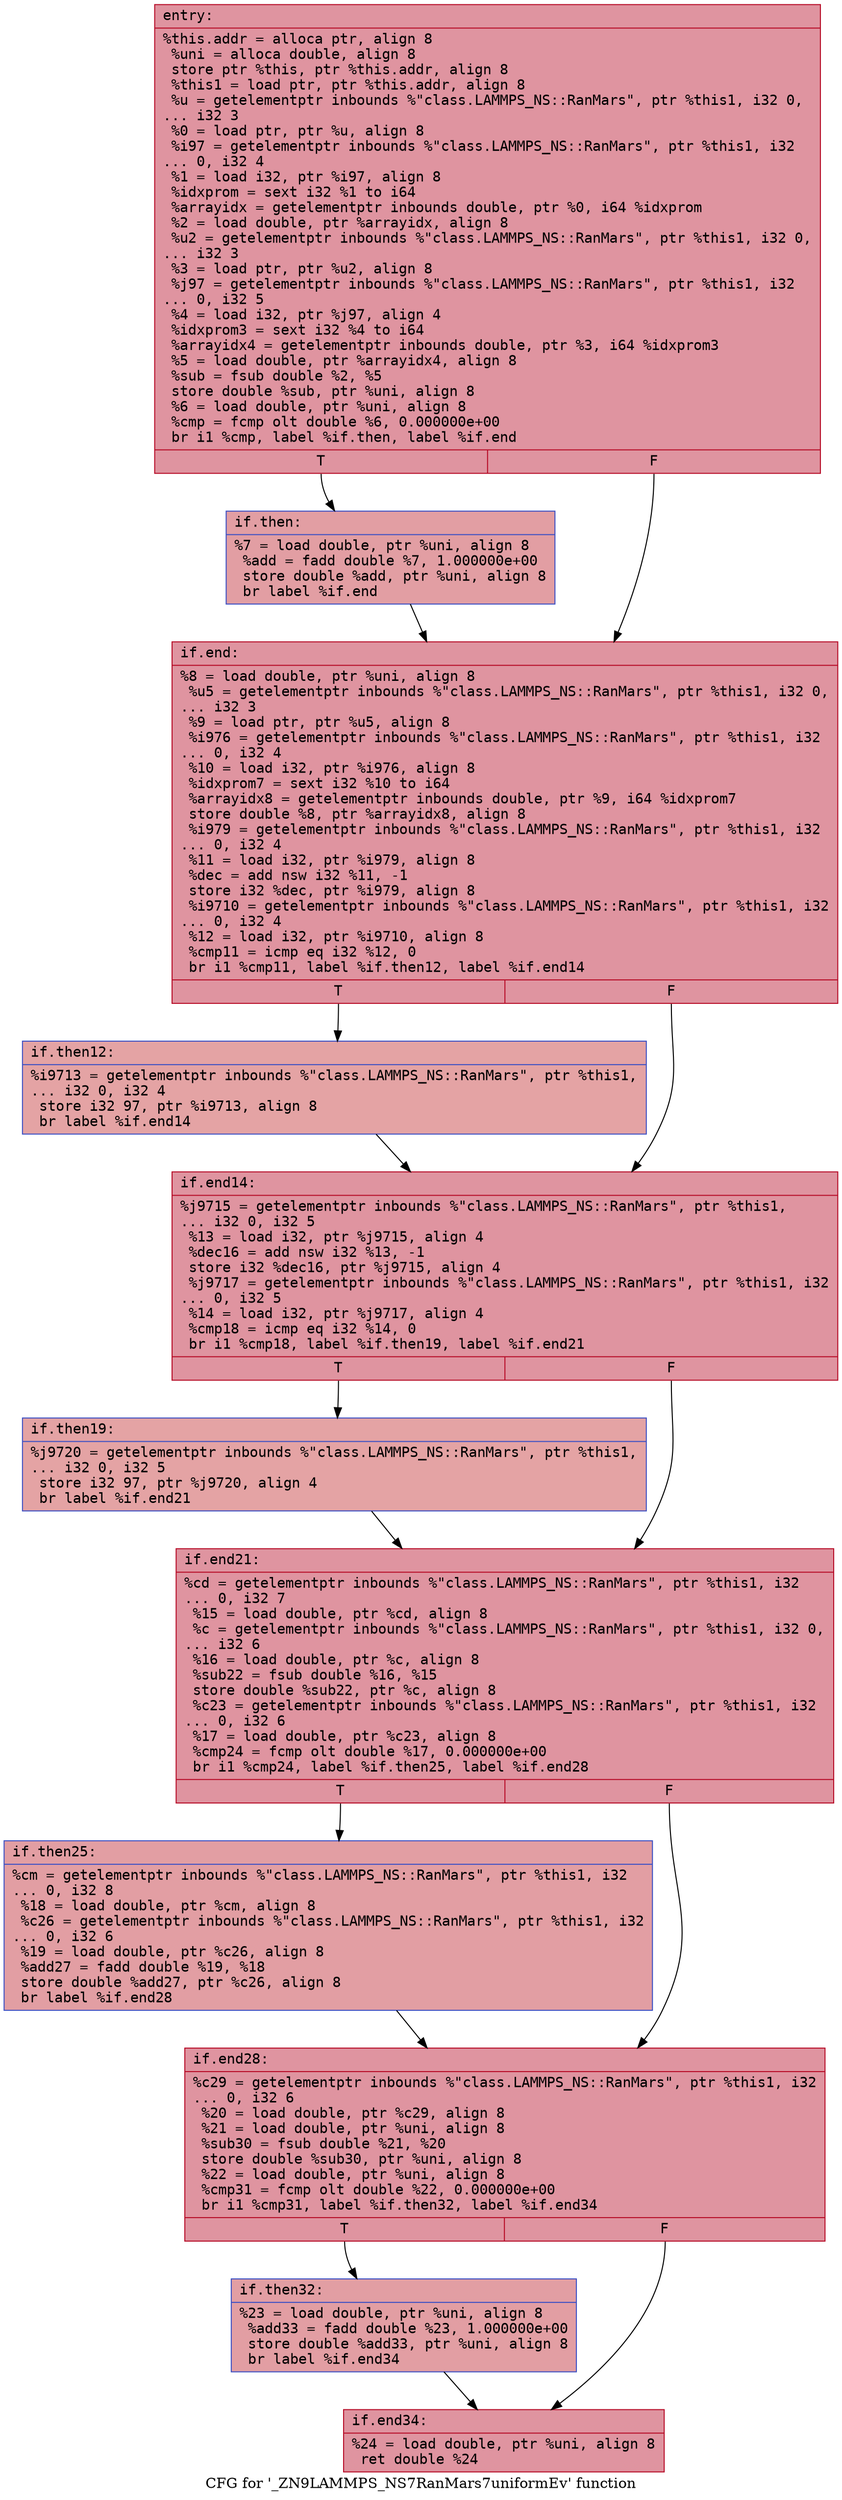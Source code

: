 digraph "CFG for '_ZN9LAMMPS_NS7RanMars7uniformEv' function" {
	label="CFG for '_ZN9LAMMPS_NS7RanMars7uniformEv' function";

	Node0x564edfbe77e0 [shape=record,color="#b70d28ff", style=filled, fillcolor="#b70d2870" fontname="Courier",label="{entry:\l|  %this.addr = alloca ptr, align 8\l  %uni = alloca double, align 8\l  store ptr %this, ptr %this.addr, align 8\l  %this1 = load ptr, ptr %this.addr, align 8\l  %u = getelementptr inbounds %\"class.LAMMPS_NS::RanMars\", ptr %this1, i32 0,\l... i32 3\l  %0 = load ptr, ptr %u, align 8\l  %i97 = getelementptr inbounds %\"class.LAMMPS_NS::RanMars\", ptr %this1, i32\l... 0, i32 4\l  %1 = load i32, ptr %i97, align 8\l  %idxprom = sext i32 %1 to i64\l  %arrayidx = getelementptr inbounds double, ptr %0, i64 %idxprom\l  %2 = load double, ptr %arrayidx, align 8\l  %u2 = getelementptr inbounds %\"class.LAMMPS_NS::RanMars\", ptr %this1, i32 0,\l... i32 3\l  %3 = load ptr, ptr %u2, align 8\l  %j97 = getelementptr inbounds %\"class.LAMMPS_NS::RanMars\", ptr %this1, i32\l... 0, i32 5\l  %4 = load i32, ptr %j97, align 4\l  %idxprom3 = sext i32 %4 to i64\l  %arrayidx4 = getelementptr inbounds double, ptr %3, i64 %idxprom3\l  %5 = load double, ptr %arrayidx4, align 8\l  %sub = fsub double %2, %5\l  store double %sub, ptr %uni, align 8\l  %6 = load double, ptr %uni, align 8\l  %cmp = fcmp olt double %6, 0.000000e+00\l  br i1 %cmp, label %if.then, label %if.end\l|{<s0>T|<s1>F}}"];
	Node0x564edfbe77e0:s0 -> Node0x564edfbe84b0[tooltip="entry -> if.then\nProbability 50.00%" ];
	Node0x564edfbe77e0:s1 -> Node0x564edfbe8520[tooltip="entry -> if.end\nProbability 50.00%" ];
	Node0x564edfbe84b0 [shape=record,color="#3d50c3ff", style=filled, fillcolor="#be242e70" fontname="Courier",label="{if.then:\l|  %7 = load double, ptr %uni, align 8\l  %add = fadd double %7, 1.000000e+00\l  store double %add, ptr %uni, align 8\l  br label %if.end\l}"];
	Node0x564edfbe84b0 -> Node0x564edfbe8520[tooltip="if.then -> if.end\nProbability 100.00%" ];
	Node0x564edfbe8520 [shape=record,color="#b70d28ff", style=filled, fillcolor="#b70d2870" fontname="Courier",label="{if.end:\l|  %8 = load double, ptr %uni, align 8\l  %u5 = getelementptr inbounds %\"class.LAMMPS_NS::RanMars\", ptr %this1, i32 0,\l... i32 3\l  %9 = load ptr, ptr %u5, align 8\l  %i976 = getelementptr inbounds %\"class.LAMMPS_NS::RanMars\", ptr %this1, i32\l... 0, i32 4\l  %10 = load i32, ptr %i976, align 8\l  %idxprom7 = sext i32 %10 to i64\l  %arrayidx8 = getelementptr inbounds double, ptr %9, i64 %idxprom7\l  store double %8, ptr %arrayidx8, align 8\l  %i979 = getelementptr inbounds %\"class.LAMMPS_NS::RanMars\", ptr %this1, i32\l... 0, i32 4\l  %11 = load i32, ptr %i979, align 8\l  %dec = add nsw i32 %11, -1\l  store i32 %dec, ptr %i979, align 8\l  %i9710 = getelementptr inbounds %\"class.LAMMPS_NS::RanMars\", ptr %this1, i32\l... 0, i32 4\l  %12 = load i32, ptr %i9710, align 8\l  %cmp11 = icmp eq i32 %12, 0\l  br i1 %cmp11, label %if.then12, label %if.end14\l|{<s0>T|<s1>F}}"];
	Node0x564edfbe8520:s0 -> Node0x564edfbe9620[tooltip="if.end -> if.then12\nProbability 37.50%" ];
	Node0x564edfbe8520:s1 -> Node0x564edfbe96a0[tooltip="if.end -> if.end14\nProbability 62.50%" ];
	Node0x564edfbe9620 [shape=record,color="#3d50c3ff", style=filled, fillcolor="#c32e3170" fontname="Courier",label="{if.then12:\l|  %i9713 = getelementptr inbounds %\"class.LAMMPS_NS::RanMars\", ptr %this1,\l... i32 0, i32 4\l  store i32 97, ptr %i9713, align 8\l  br label %if.end14\l}"];
	Node0x564edfbe9620 -> Node0x564edfbe96a0[tooltip="if.then12 -> if.end14\nProbability 100.00%" ];
	Node0x564edfbe96a0 [shape=record,color="#b70d28ff", style=filled, fillcolor="#b70d2870" fontname="Courier",label="{if.end14:\l|  %j9715 = getelementptr inbounds %\"class.LAMMPS_NS::RanMars\", ptr %this1,\l... i32 0, i32 5\l  %13 = load i32, ptr %j9715, align 4\l  %dec16 = add nsw i32 %13, -1\l  store i32 %dec16, ptr %j9715, align 4\l  %j9717 = getelementptr inbounds %\"class.LAMMPS_NS::RanMars\", ptr %this1, i32\l... 0, i32 5\l  %14 = load i32, ptr %j9717, align 4\l  %cmp18 = icmp eq i32 %14, 0\l  br i1 %cmp18, label %if.then19, label %if.end21\l|{<s0>T|<s1>F}}"];
	Node0x564edfbe96a0:s0 -> Node0x564edfbe9e80[tooltip="if.end14 -> if.then19\nProbability 37.50%" ];
	Node0x564edfbe96a0:s1 -> Node0x564edfbe9f00[tooltip="if.end14 -> if.end21\nProbability 62.50%" ];
	Node0x564edfbe9e80 [shape=record,color="#3d50c3ff", style=filled, fillcolor="#c32e3170" fontname="Courier",label="{if.then19:\l|  %j9720 = getelementptr inbounds %\"class.LAMMPS_NS::RanMars\", ptr %this1,\l... i32 0, i32 5\l  store i32 97, ptr %j9720, align 4\l  br label %if.end21\l}"];
	Node0x564edfbe9e80 -> Node0x564edfbe9f00[tooltip="if.then19 -> if.end21\nProbability 100.00%" ];
	Node0x564edfbe9f00 [shape=record,color="#b70d28ff", style=filled, fillcolor="#b70d2870" fontname="Courier",label="{if.end21:\l|  %cd = getelementptr inbounds %\"class.LAMMPS_NS::RanMars\", ptr %this1, i32\l... 0, i32 7\l  %15 = load double, ptr %cd, align 8\l  %c = getelementptr inbounds %\"class.LAMMPS_NS::RanMars\", ptr %this1, i32 0,\l... i32 6\l  %16 = load double, ptr %c, align 8\l  %sub22 = fsub double %16, %15\l  store double %sub22, ptr %c, align 8\l  %c23 = getelementptr inbounds %\"class.LAMMPS_NS::RanMars\", ptr %this1, i32\l... 0, i32 6\l  %17 = load double, ptr %c23, align 8\l  %cmp24 = fcmp olt double %17, 0.000000e+00\l  br i1 %cmp24, label %if.then25, label %if.end28\l|{<s0>T|<s1>F}}"];
	Node0x564edfbe9f00:s0 -> Node0x564edfbea840[tooltip="if.end21 -> if.then25\nProbability 50.00%" ];
	Node0x564edfbe9f00:s1 -> Node0x564edfbea8c0[tooltip="if.end21 -> if.end28\nProbability 50.00%" ];
	Node0x564edfbea840 [shape=record,color="#3d50c3ff", style=filled, fillcolor="#be242e70" fontname="Courier",label="{if.then25:\l|  %cm = getelementptr inbounds %\"class.LAMMPS_NS::RanMars\", ptr %this1, i32\l... 0, i32 8\l  %18 = load double, ptr %cm, align 8\l  %c26 = getelementptr inbounds %\"class.LAMMPS_NS::RanMars\", ptr %this1, i32\l... 0, i32 6\l  %19 = load double, ptr %c26, align 8\l  %add27 = fadd double %19, %18\l  store double %add27, ptr %c26, align 8\l  br label %if.end28\l}"];
	Node0x564edfbea840 -> Node0x564edfbea8c0[tooltip="if.then25 -> if.end28\nProbability 100.00%" ];
	Node0x564edfbea8c0 [shape=record,color="#b70d28ff", style=filled, fillcolor="#b70d2870" fontname="Courier",label="{if.end28:\l|  %c29 = getelementptr inbounds %\"class.LAMMPS_NS::RanMars\", ptr %this1, i32\l... 0, i32 6\l  %20 = load double, ptr %c29, align 8\l  %21 = load double, ptr %uni, align 8\l  %sub30 = fsub double %21, %20\l  store double %sub30, ptr %uni, align 8\l  %22 = load double, ptr %uni, align 8\l  %cmp31 = fcmp olt double %22, 0.000000e+00\l  br i1 %cmp31, label %if.then32, label %if.end34\l|{<s0>T|<s1>F}}"];
	Node0x564edfbea8c0:s0 -> Node0x564edfbeb8f0[tooltip="if.end28 -> if.then32\nProbability 50.00%" ];
	Node0x564edfbea8c0:s1 -> Node0x564edfbeb970[tooltip="if.end28 -> if.end34\nProbability 50.00%" ];
	Node0x564edfbeb8f0 [shape=record,color="#3d50c3ff", style=filled, fillcolor="#be242e70" fontname="Courier",label="{if.then32:\l|  %23 = load double, ptr %uni, align 8\l  %add33 = fadd double %23, 1.000000e+00\l  store double %add33, ptr %uni, align 8\l  br label %if.end34\l}"];
	Node0x564edfbeb8f0 -> Node0x564edfbeb970[tooltip="if.then32 -> if.end34\nProbability 100.00%" ];
	Node0x564edfbeb970 [shape=record,color="#b70d28ff", style=filled, fillcolor="#b70d2870" fontname="Courier",label="{if.end34:\l|  %24 = load double, ptr %uni, align 8\l  ret double %24\l}"];
}
